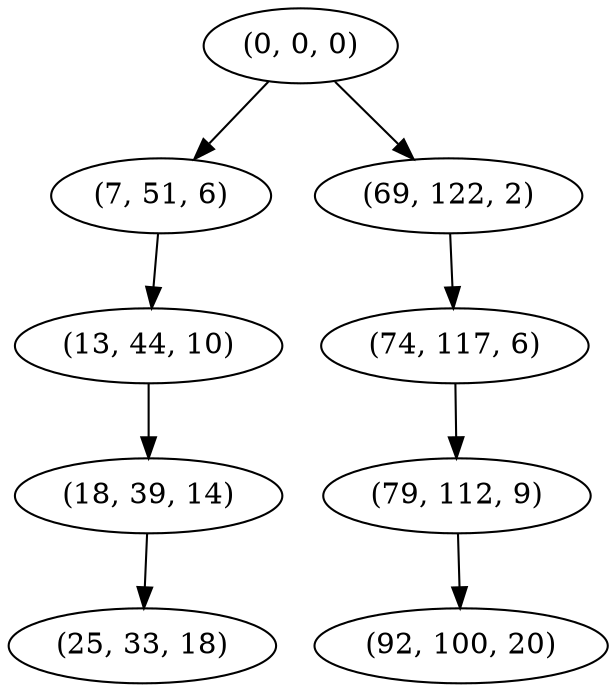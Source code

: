 digraph tree {
    "(0, 0, 0)";
    "(7, 51, 6)";
    "(13, 44, 10)";
    "(18, 39, 14)";
    "(25, 33, 18)";
    "(69, 122, 2)";
    "(74, 117, 6)";
    "(79, 112, 9)";
    "(92, 100, 20)";
    "(0, 0, 0)" -> "(7, 51, 6)";
    "(0, 0, 0)" -> "(69, 122, 2)";
    "(7, 51, 6)" -> "(13, 44, 10)";
    "(13, 44, 10)" -> "(18, 39, 14)";
    "(18, 39, 14)" -> "(25, 33, 18)";
    "(69, 122, 2)" -> "(74, 117, 6)";
    "(74, 117, 6)" -> "(79, 112, 9)";
    "(79, 112, 9)" -> "(92, 100, 20)";
}
